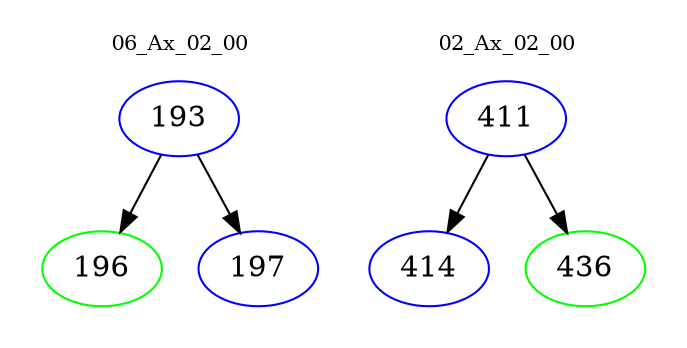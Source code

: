 digraph{
subgraph cluster_0 {
color = white
label = "06_Ax_02_00";
fontsize=10;
T0_193 [label="193", color="blue"]
T0_193 -> T0_196 [color="black"]
T0_196 [label="196", color="green"]
T0_193 -> T0_197 [color="black"]
T0_197 [label="197", color="blue"]
}
subgraph cluster_1 {
color = white
label = "02_Ax_02_00";
fontsize=10;
T1_411 [label="411", color="blue"]
T1_411 -> T1_414 [color="black"]
T1_414 [label="414", color="blue"]
T1_411 -> T1_436 [color="black"]
T1_436 [label="436", color="green"]
}
}
